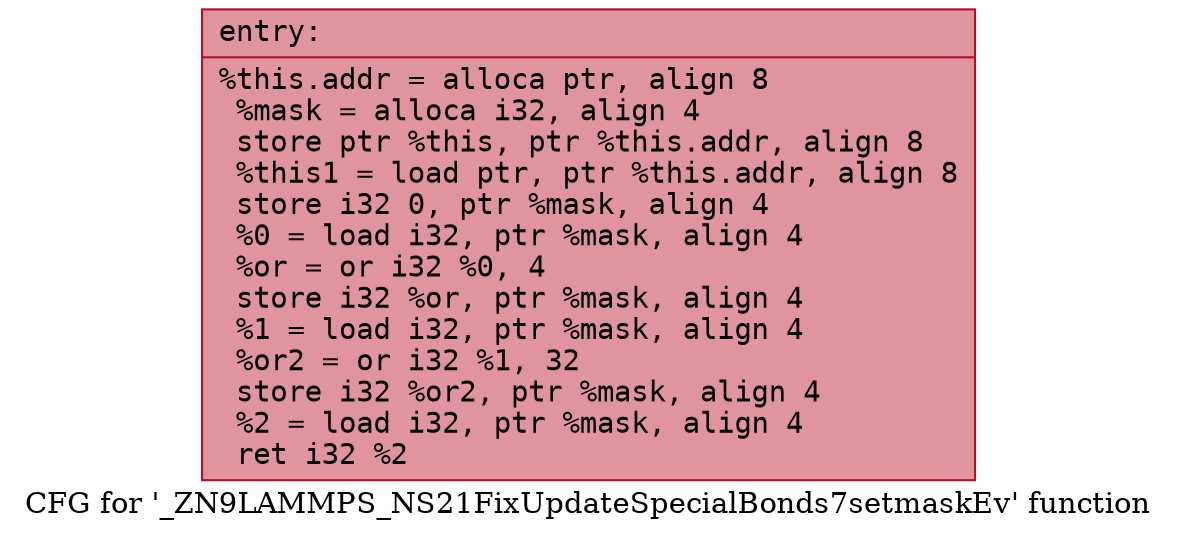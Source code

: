 digraph "CFG for '_ZN9LAMMPS_NS21FixUpdateSpecialBonds7setmaskEv' function" {
	label="CFG for '_ZN9LAMMPS_NS21FixUpdateSpecialBonds7setmaskEv' function";

	Node0x55c954ea38a0 [shape=record,color="#b70d28ff", style=filled, fillcolor="#b70d2870" fontname="Courier",label="{entry:\l|  %this.addr = alloca ptr, align 8\l  %mask = alloca i32, align 4\l  store ptr %this, ptr %this.addr, align 8\l  %this1 = load ptr, ptr %this.addr, align 8\l  store i32 0, ptr %mask, align 4\l  %0 = load i32, ptr %mask, align 4\l  %or = or i32 %0, 4\l  store i32 %or, ptr %mask, align 4\l  %1 = load i32, ptr %mask, align 4\l  %or2 = or i32 %1, 32\l  store i32 %or2, ptr %mask, align 4\l  %2 = load i32, ptr %mask, align 4\l  ret i32 %2\l}"];
}
